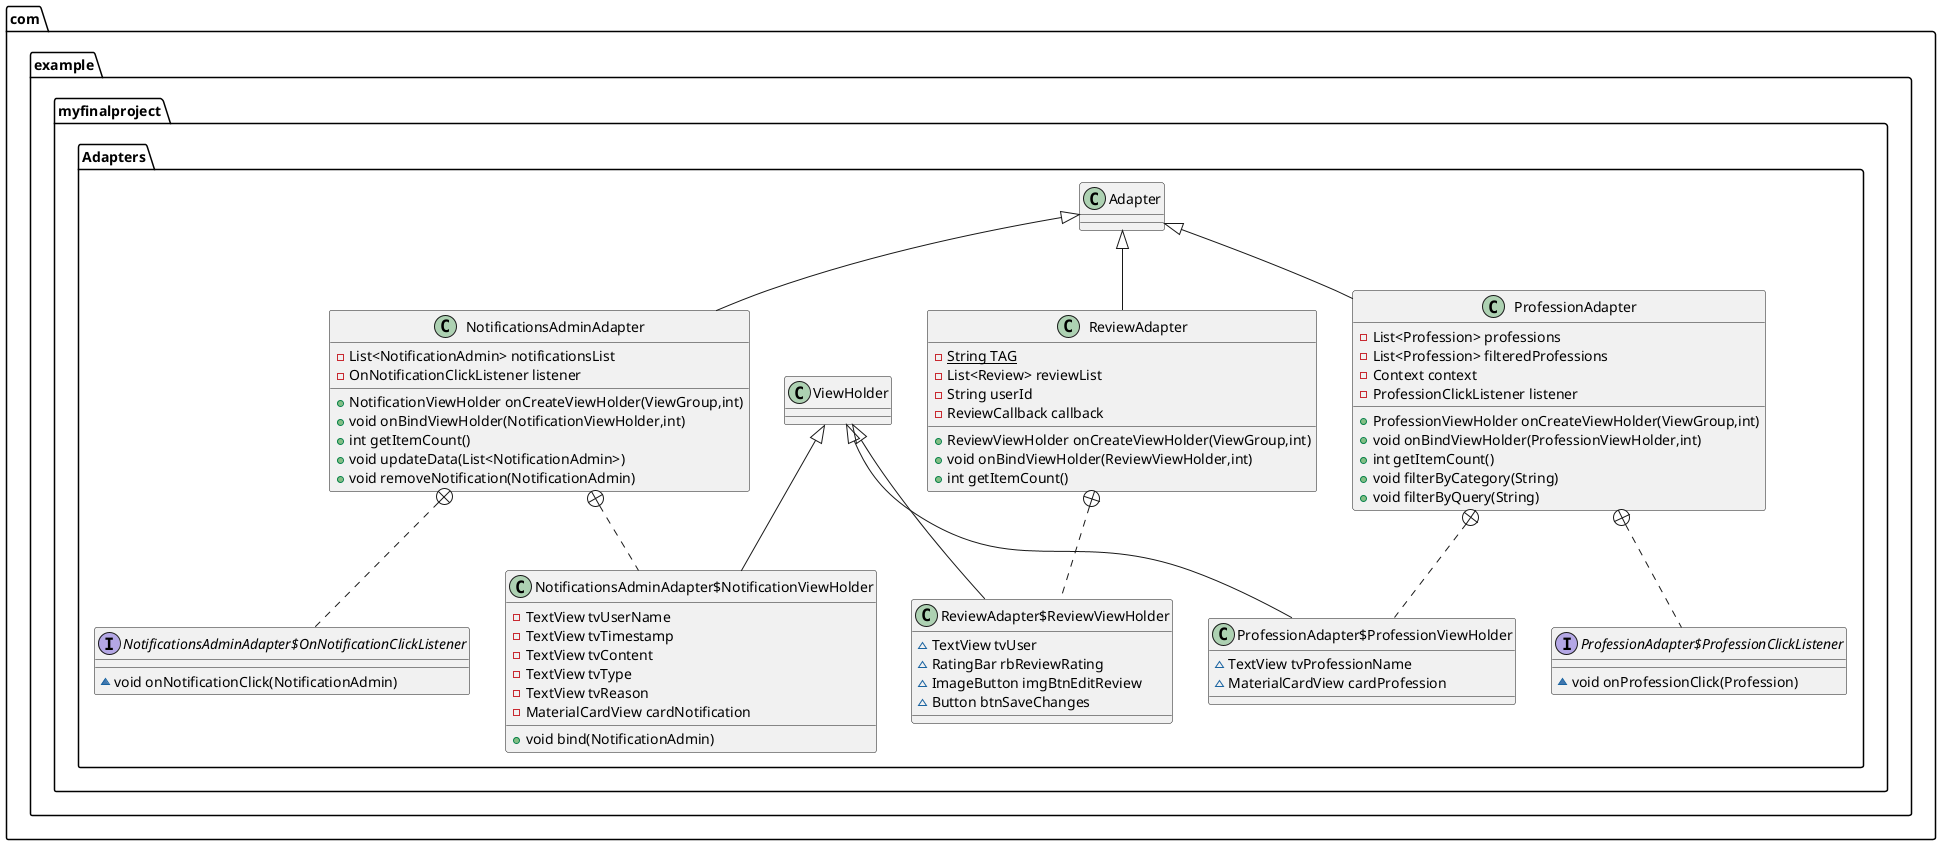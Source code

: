 @startuml
class com.example.myfinalproject.Adapters.ProfessionAdapter {
- List<Profession> professions
- List<Profession> filteredProfessions
- Context context
- ProfessionClickListener listener
+ ProfessionViewHolder onCreateViewHolder(ViewGroup,int)
+ void onBindViewHolder(ProfessionViewHolder,int)
+ int getItemCount()
+ void filterByCategory(String)
+ void filterByQuery(String)
}


class com.example.myfinalproject.Adapters.ProfessionAdapter$ProfessionViewHolder {
~ TextView tvProfessionName
~ MaterialCardView cardProfession
}

interface com.example.myfinalproject.Adapters.ProfessionAdapter$ProfessionClickListener {
~ void onProfessionClick(Profession)
}

class com.example.myfinalproject.Adapters.NotificationsAdminAdapter {
- List<NotificationAdmin> notificationsList
- OnNotificationClickListener listener
+ NotificationViewHolder onCreateViewHolder(ViewGroup,int)
+ void onBindViewHolder(NotificationViewHolder,int)
+ int getItemCount()
+ void updateData(List<NotificationAdmin>)
+ void removeNotification(NotificationAdmin)
}


interface com.example.myfinalproject.Adapters.NotificationsAdminAdapter$OnNotificationClickListener {
~ void onNotificationClick(NotificationAdmin)
}

class com.example.myfinalproject.Adapters.NotificationsAdminAdapter$NotificationViewHolder {
- TextView tvUserName
- TextView tvTimestamp
- TextView tvContent
- TextView tvType
- TextView tvReason
- MaterialCardView cardNotification
+ void bind(NotificationAdmin)
}


class com.example.myfinalproject.Adapters.ReviewAdapter {
- {static} String TAG
- List<Review> reviewList
- String userId
- ReviewCallback callback
+ ReviewViewHolder onCreateViewHolder(ViewGroup,int)
+ void onBindViewHolder(ReviewViewHolder,int)
+ int getItemCount()
}


class com.example.myfinalproject.Adapters.ReviewAdapter$ReviewViewHolder {
~ TextView tvUser
~ RatingBar rbReviewRating
~ ImageButton imgBtnEditReview
~ Button btnSaveChanges
}



com.example.myfinalproject.Adapters.Adapter <|-- com.example.myfinalproject.Adapters.ProfessionAdapter
com.example.myfinalproject.Adapters.ProfessionAdapter +.. com.example.myfinalproject.Adapters.ProfessionAdapter$ProfessionViewHolder
com.example.myfinalproject.Adapters.ViewHolder <|-- com.example.myfinalproject.Adapters.ProfessionAdapter$ProfessionViewHolder
com.example.myfinalproject.Adapters.ProfessionAdapter +.. com.example.myfinalproject.Adapters.ProfessionAdapter$ProfessionClickListener
com.example.myfinalproject.Adapters.Adapter <|-- com.example.myfinalproject.Adapters.NotificationsAdminAdapter
com.example.myfinalproject.Adapters.NotificationsAdminAdapter +.. com.example.myfinalproject.Adapters.NotificationsAdminAdapter$OnNotificationClickListener
com.example.myfinalproject.Adapters.NotificationsAdminAdapter +.. com.example.myfinalproject.Adapters.NotificationsAdminAdapter$NotificationViewHolder
com.example.myfinalproject.Adapters.ViewHolder <|-- com.example.myfinalproject.Adapters.NotificationsAdminAdapter$NotificationViewHolder
com.example.myfinalproject.Adapters.Adapter <|-- com.example.myfinalproject.Adapters.ReviewAdapter
com.example.myfinalproject.Adapters.ReviewAdapter +.. com.example.myfinalproject.Adapters.ReviewAdapter$ReviewViewHolder
com.example.myfinalproject.Adapters.ViewHolder <|-- com.example.myfinalproject.Adapters.ReviewAdapter$ReviewViewHolder
@enduml